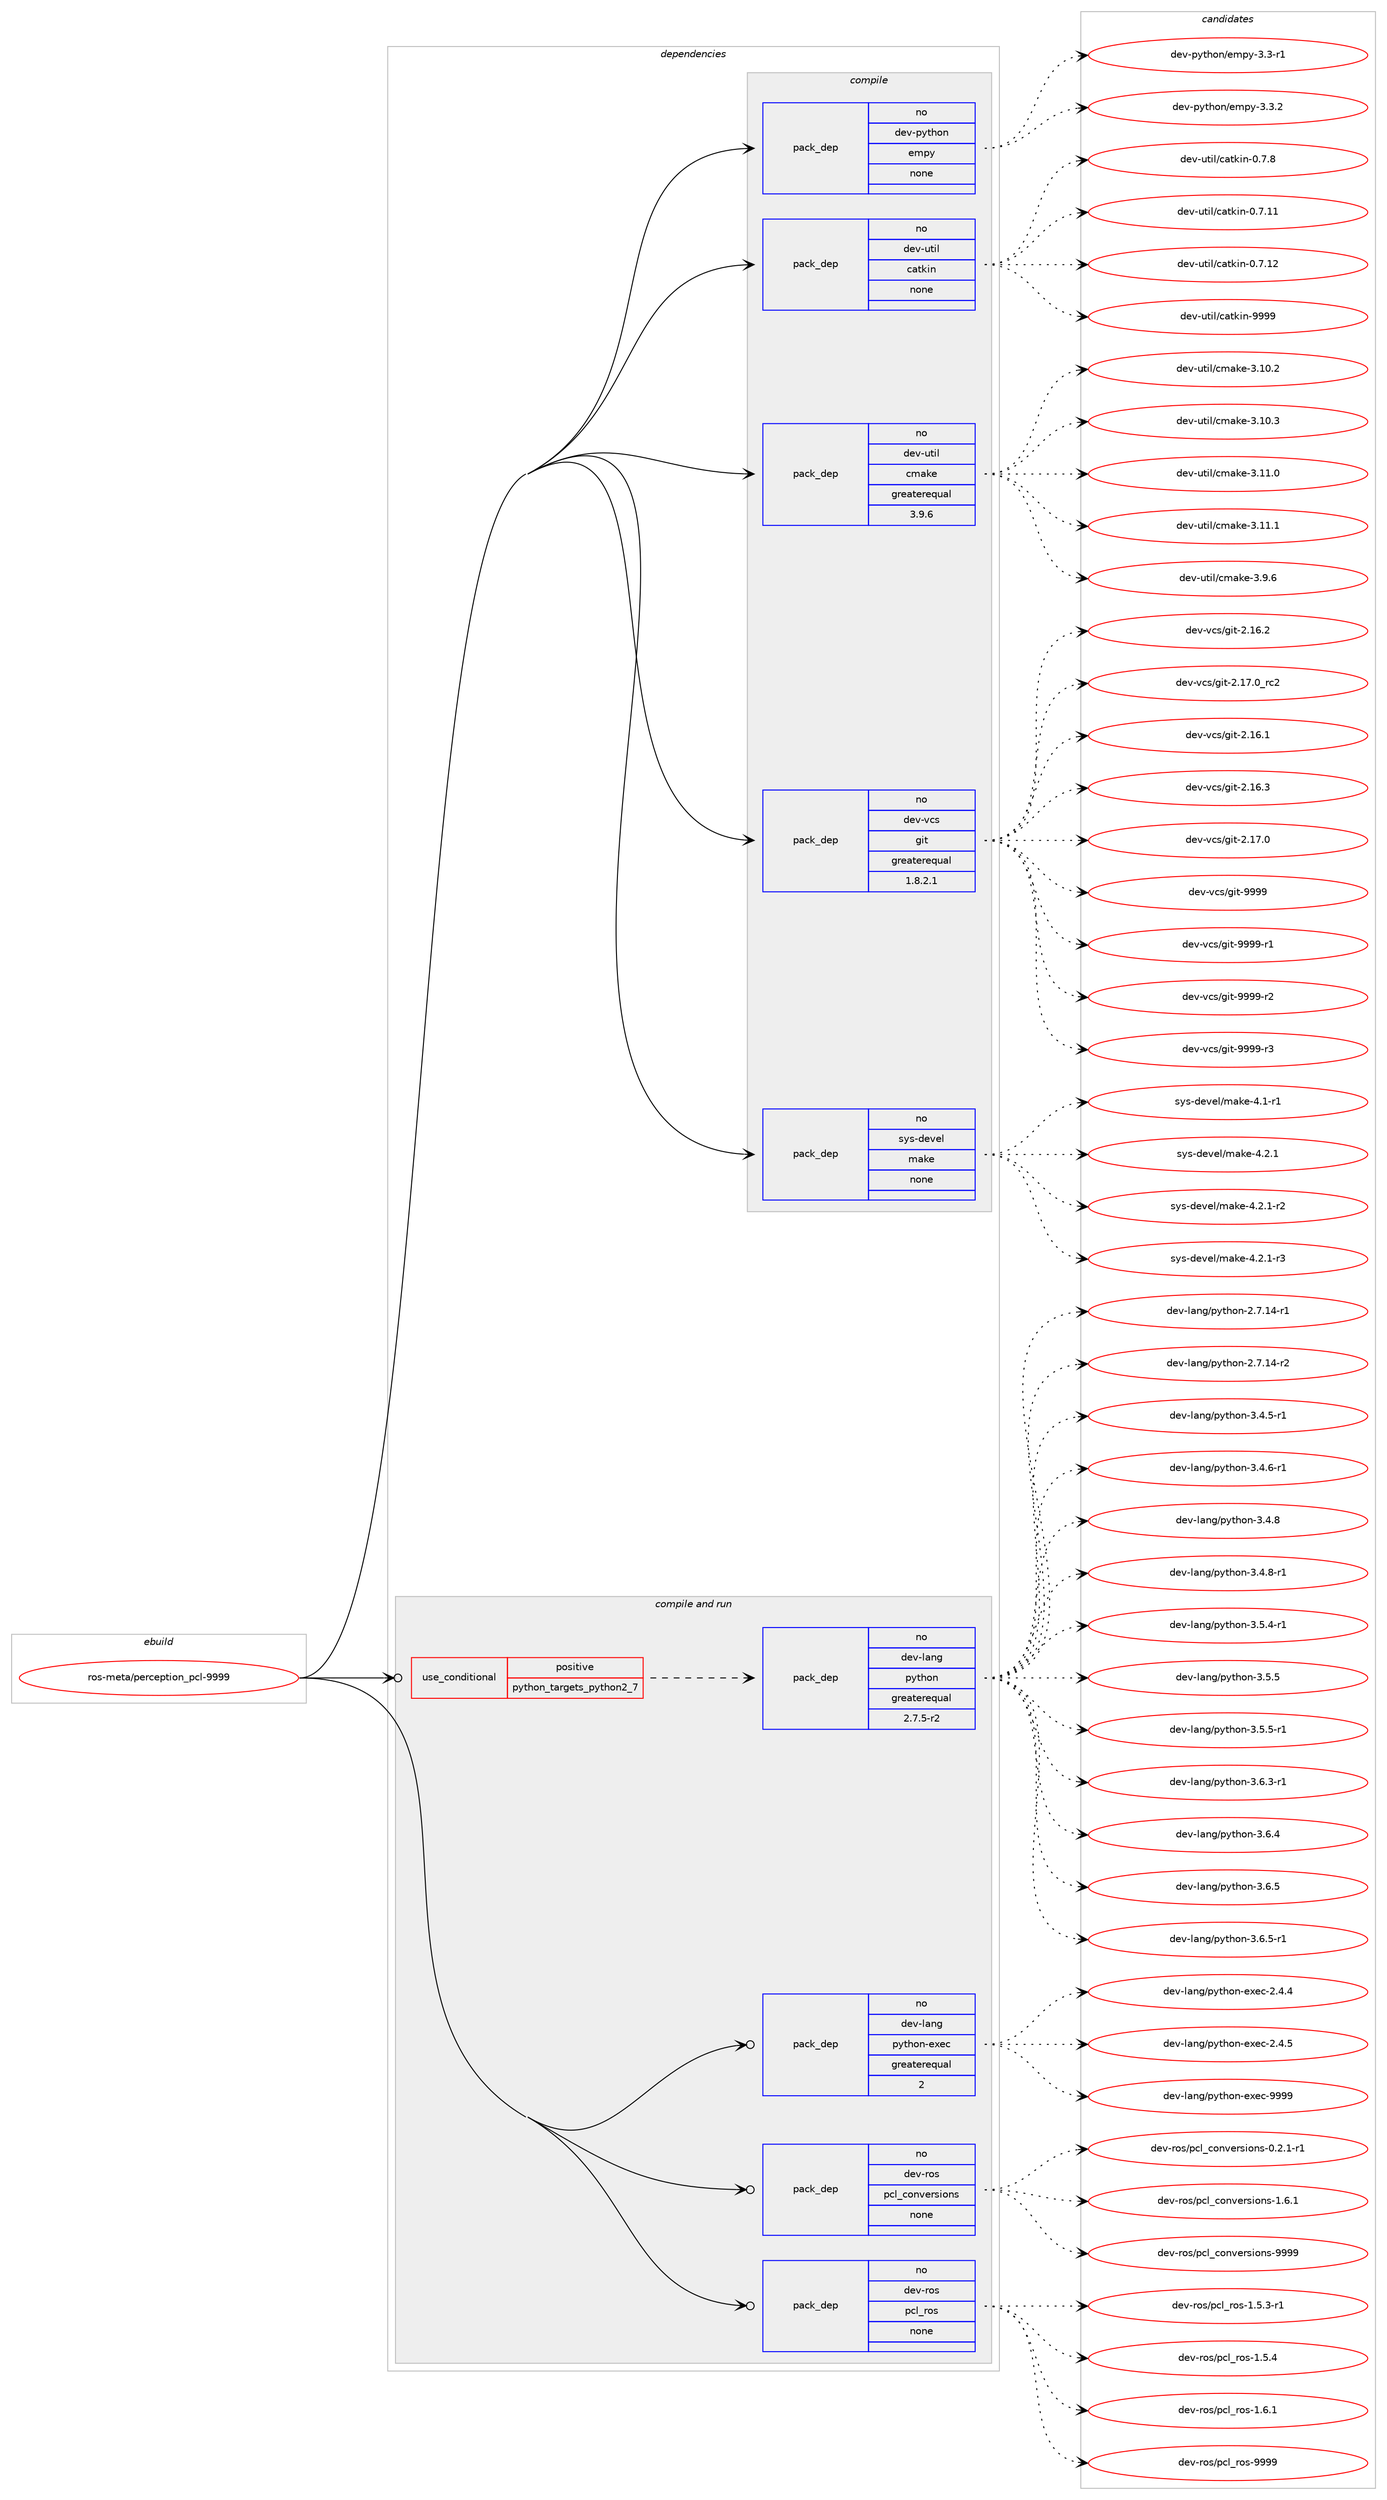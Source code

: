 digraph prolog {

# *************
# Graph options
# *************

newrank=true;
concentrate=true;
compound=true;
graph [rankdir=LR,fontname=Helvetica,fontsize=10,ranksep=1.5];#, ranksep=2.5, nodesep=0.2];
edge  [arrowhead=vee];
node  [fontname=Helvetica,fontsize=10];

# **********
# The ebuild
# **********

subgraph cluster_leftcol {
color=gray;
rank=same;
label=<<i>ebuild</i>>;
id [label="ros-meta/perception_pcl-9999", color=red, width=4, href="../ros-meta/perception_pcl-9999.svg"];
}

# ****************
# The dependencies
# ****************

subgraph cluster_midcol {
color=gray;
label=<<i>dependencies</i>>;
subgraph cluster_compile {
fillcolor="#eeeeee";
style=filled;
label=<<i>compile</i>>;
subgraph pack414 {
dependency502 [label=<<TABLE BORDER="0" CELLBORDER="1" CELLSPACING="0" CELLPADDING="4" WIDTH="220"><TR><TD ROWSPAN="6" CELLPADDING="30">pack_dep</TD></TR><TR><TD WIDTH="110">no</TD></TR><TR><TD>dev-python</TD></TR><TR><TD>empy</TD></TR><TR><TD>none</TD></TR><TR><TD></TD></TR></TABLE>>, shape=none, color=blue];
}
id:e -> dependency502:w [weight=20,style="solid",arrowhead="vee"];
subgraph pack415 {
dependency503 [label=<<TABLE BORDER="0" CELLBORDER="1" CELLSPACING="0" CELLPADDING="4" WIDTH="220"><TR><TD ROWSPAN="6" CELLPADDING="30">pack_dep</TD></TR><TR><TD WIDTH="110">no</TD></TR><TR><TD>dev-util</TD></TR><TR><TD>catkin</TD></TR><TR><TD>none</TD></TR><TR><TD></TD></TR></TABLE>>, shape=none, color=blue];
}
id:e -> dependency503:w [weight=20,style="solid",arrowhead="vee"];
subgraph pack416 {
dependency504 [label=<<TABLE BORDER="0" CELLBORDER="1" CELLSPACING="0" CELLPADDING="4" WIDTH="220"><TR><TD ROWSPAN="6" CELLPADDING="30">pack_dep</TD></TR><TR><TD WIDTH="110">no</TD></TR><TR><TD>dev-util</TD></TR><TR><TD>cmake</TD></TR><TR><TD>greaterequal</TD></TR><TR><TD>3.9.6</TD></TR></TABLE>>, shape=none, color=blue];
}
id:e -> dependency504:w [weight=20,style="solid",arrowhead="vee"];
subgraph pack417 {
dependency505 [label=<<TABLE BORDER="0" CELLBORDER="1" CELLSPACING="0" CELLPADDING="4" WIDTH="220"><TR><TD ROWSPAN="6" CELLPADDING="30">pack_dep</TD></TR><TR><TD WIDTH="110">no</TD></TR><TR><TD>dev-vcs</TD></TR><TR><TD>git</TD></TR><TR><TD>greaterequal</TD></TR><TR><TD>1.8.2.1</TD></TR></TABLE>>, shape=none, color=blue];
}
id:e -> dependency505:w [weight=20,style="solid",arrowhead="vee"];
subgraph pack418 {
dependency506 [label=<<TABLE BORDER="0" CELLBORDER="1" CELLSPACING="0" CELLPADDING="4" WIDTH="220"><TR><TD ROWSPAN="6" CELLPADDING="30">pack_dep</TD></TR><TR><TD WIDTH="110">no</TD></TR><TR><TD>sys-devel</TD></TR><TR><TD>make</TD></TR><TR><TD>none</TD></TR><TR><TD></TD></TR></TABLE>>, shape=none, color=blue];
}
id:e -> dependency506:w [weight=20,style="solid",arrowhead="vee"];
}
subgraph cluster_compileandrun {
fillcolor="#eeeeee";
style=filled;
label=<<i>compile and run</i>>;
subgraph cond85 {
dependency507 [label=<<TABLE BORDER="0" CELLBORDER="1" CELLSPACING="0" CELLPADDING="4"><TR><TD ROWSPAN="3" CELLPADDING="10">use_conditional</TD></TR><TR><TD>positive</TD></TR><TR><TD>python_targets_python2_7</TD></TR></TABLE>>, shape=none, color=red];
subgraph pack419 {
dependency508 [label=<<TABLE BORDER="0" CELLBORDER="1" CELLSPACING="0" CELLPADDING="4" WIDTH="220"><TR><TD ROWSPAN="6" CELLPADDING="30">pack_dep</TD></TR><TR><TD WIDTH="110">no</TD></TR><TR><TD>dev-lang</TD></TR><TR><TD>python</TD></TR><TR><TD>greaterequal</TD></TR><TR><TD>2.7.5-r2</TD></TR></TABLE>>, shape=none, color=blue];
}
dependency507:e -> dependency508:w [weight=20,style="dashed",arrowhead="vee"];
}
id:e -> dependency507:w [weight=20,style="solid",arrowhead="odotvee"];
subgraph pack420 {
dependency509 [label=<<TABLE BORDER="0" CELLBORDER="1" CELLSPACING="0" CELLPADDING="4" WIDTH="220"><TR><TD ROWSPAN="6" CELLPADDING="30">pack_dep</TD></TR><TR><TD WIDTH="110">no</TD></TR><TR><TD>dev-lang</TD></TR><TR><TD>python-exec</TD></TR><TR><TD>greaterequal</TD></TR><TR><TD>2</TD></TR></TABLE>>, shape=none, color=blue];
}
id:e -> dependency509:w [weight=20,style="solid",arrowhead="odotvee"];
subgraph pack421 {
dependency510 [label=<<TABLE BORDER="0" CELLBORDER="1" CELLSPACING="0" CELLPADDING="4" WIDTH="220"><TR><TD ROWSPAN="6" CELLPADDING="30">pack_dep</TD></TR><TR><TD WIDTH="110">no</TD></TR><TR><TD>dev-ros</TD></TR><TR><TD>pcl_conversions</TD></TR><TR><TD>none</TD></TR><TR><TD></TD></TR></TABLE>>, shape=none, color=blue];
}
id:e -> dependency510:w [weight=20,style="solid",arrowhead="odotvee"];
subgraph pack422 {
dependency511 [label=<<TABLE BORDER="0" CELLBORDER="1" CELLSPACING="0" CELLPADDING="4" WIDTH="220"><TR><TD ROWSPAN="6" CELLPADDING="30">pack_dep</TD></TR><TR><TD WIDTH="110">no</TD></TR><TR><TD>dev-ros</TD></TR><TR><TD>pcl_ros</TD></TR><TR><TD>none</TD></TR><TR><TD></TD></TR></TABLE>>, shape=none, color=blue];
}
id:e -> dependency511:w [weight=20,style="solid",arrowhead="odotvee"];
}
subgraph cluster_run {
fillcolor="#eeeeee";
style=filled;
label=<<i>run</i>>;
}
}

# **************
# The candidates
# **************

subgraph cluster_choices {
rank=same;
color=gray;
label=<<i>candidates</i>>;

subgraph choice414 {
color=black;
nodesep=1;
choice1001011184511212111610411111047101109112121455146514511449 [label="dev-python/empy-3.3-r1", color=red, width=4,href="../dev-python/empy-3.3-r1.svg"];
choice1001011184511212111610411111047101109112121455146514650 [label="dev-python/empy-3.3.2", color=red, width=4,href="../dev-python/empy-3.3.2.svg"];
dependency502:e -> choice1001011184511212111610411111047101109112121455146514511449:w [style=dotted,weight="100"];
dependency502:e -> choice1001011184511212111610411111047101109112121455146514650:w [style=dotted,weight="100"];
}
subgraph choice415 {
color=black;
nodesep=1;
choice10010111845117116105108479997116107105110454846554656 [label="dev-util/catkin-0.7.8", color=red, width=4,href="../dev-util/catkin-0.7.8.svg"];
choice1001011184511711610510847999711610710511045484655464949 [label="dev-util/catkin-0.7.11", color=red, width=4,href="../dev-util/catkin-0.7.11.svg"];
choice1001011184511711610510847999711610710511045484655464950 [label="dev-util/catkin-0.7.12", color=red, width=4,href="../dev-util/catkin-0.7.12.svg"];
choice100101118451171161051084799971161071051104557575757 [label="dev-util/catkin-9999", color=red, width=4,href="../dev-util/catkin-9999.svg"];
dependency503:e -> choice10010111845117116105108479997116107105110454846554656:w [style=dotted,weight="100"];
dependency503:e -> choice1001011184511711610510847999711610710511045484655464949:w [style=dotted,weight="100"];
dependency503:e -> choice1001011184511711610510847999711610710511045484655464950:w [style=dotted,weight="100"];
dependency503:e -> choice100101118451171161051084799971161071051104557575757:w [style=dotted,weight="100"];
}
subgraph choice416 {
color=black;
nodesep=1;
choice1001011184511711610510847991099710710145514649484650 [label="dev-util/cmake-3.10.2", color=red, width=4,href="../dev-util/cmake-3.10.2.svg"];
choice1001011184511711610510847991099710710145514649484651 [label="dev-util/cmake-3.10.3", color=red, width=4,href="../dev-util/cmake-3.10.3.svg"];
choice1001011184511711610510847991099710710145514649494648 [label="dev-util/cmake-3.11.0", color=red, width=4,href="../dev-util/cmake-3.11.0.svg"];
choice1001011184511711610510847991099710710145514649494649 [label="dev-util/cmake-3.11.1", color=red, width=4,href="../dev-util/cmake-3.11.1.svg"];
choice10010111845117116105108479910997107101455146574654 [label="dev-util/cmake-3.9.6", color=red, width=4,href="../dev-util/cmake-3.9.6.svg"];
dependency504:e -> choice1001011184511711610510847991099710710145514649484650:w [style=dotted,weight="100"];
dependency504:e -> choice1001011184511711610510847991099710710145514649484651:w [style=dotted,weight="100"];
dependency504:e -> choice1001011184511711610510847991099710710145514649494648:w [style=dotted,weight="100"];
dependency504:e -> choice1001011184511711610510847991099710710145514649494649:w [style=dotted,weight="100"];
dependency504:e -> choice10010111845117116105108479910997107101455146574654:w [style=dotted,weight="100"];
}
subgraph choice417 {
color=black;
nodesep=1;
choice10010111845118991154710310511645504649544650 [label="dev-vcs/git-2.16.2", color=red, width=4,href="../dev-vcs/git-2.16.2.svg"];
choice10010111845118991154710310511645504649554648951149950 [label="dev-vcs/git-2.17.0_rc2", color=red, width=4,href="../dev-vcs/git-2.17.0_rc2.svg"];
choice10010111845118991154710310511645504649544649 [label="dev-vcs/git-2.16.1", color=red, width=4,href="../dev-vcs/git-2.16.1.svg"];
choice10010111845118991154710310511645504649544651 [label="dev-vcs/git-2.16.3", color=red, width=4,href="../dev-vcs/git-2.16.3.svg"];
choice10010111845118991154710310511645504649554648 [label="dev-vcs/git-2.17.0", color=red, width=4,href="../dev-vcs/git-2.17.0.svg"];
choice1001011184511899115471031051164557575757 [label="dev-vcs/git-9999", color=red, width=4,href="../dev-vcs/git-9999.svg"];
choice10010111845118991154710310511645575757574511449 [label="dev-vcs/git-9999-r1", color=red, width=4,href="../dev-vcs/git-9999-r1.svg"];
choice10010111845118991154710310511645575757574511450 [label="dev-vcs/git-9999-r2", color=red, width=4,href="../dev-vcs/git-9999-r2.svg"];
choice10010111845118991154710310511645575757574511451 [label="dev-vcs/git-9999-r3", color=red, width=4,href="../dev-vcs/git-9999-r3.svg"];
dependency505:e -> choice10010111845118991154710310511645504649544650:w [style=dotted,weight="100"];
dependency505:e -> choice10010111845118991154710310511645504649554648951149950:w [style=dotted,weight="100"];
dependency505:e -> choice10010111845118991154710310511645504649544649:w [style=dotted,weight="100"];
dependency505:e -> choice10010111845118991154710310511645504649544651:w [style=dotted,weight="100"];
dependency505:e -> choice10010111845118991154710310511645504649554648:w [style=dotted,weight="100"];
dependency505:e -> choice1001011184511899115471031051164557575757:w [style=dotted,weight="100"];
dependency505:e -> choice10010111845118991154710310511645575757574511449:w [style=dotted,weight="100"];
dependency505:e -> choice10010111845118991154710310511645575757574511450:w [style=dotted,weight="100"];
dependency505:e -> choice10010111845118991154710310511645575757574511451:w [style=dotted,weight="100"];
}
subgraph choice418 {
color=black;
nodesep=1;
choice115121115451001011181011084710997107101455246494511449 [label="sys-devel/make-4.1-r1", color=red, width=4,href="../sys-devel/make-4.1-r1.svg"];
choice115121115451001011181011084710997107101455246504649 [label="sys-devel/make-4.2.1", color=red, width=4,href="../sys-devel/make-4.2.1.svg"];
choice1151211154510010111810110847109971071014552465046494511450 [label="sys-devel/make-4.2.1-r2", color=red, width=4,href="../sys-devel/make-4.2.1-r2.svg"];
choice1151211154510010111810110847109971071014552465046494511451 [label="sys-devel/make-4.2.1-r3", color=red, width=4,href="../sys-devel/make-4.2.1-r3.svg"];
dependency506:e -> choice115121115451001011181011084710997107101455246494511449:w [style=dotted,weight="100"];
dependency506:e -> choice115121115451001011181011084710997107101455246504649:w [style=dotted,weight="100"];
dependency506:e -> choice1151211154510010111810110847109971071014552465046494511450:w [style=dotted,weight="100"];
dependency506:e -> choice1151211154510010111810110847109971071014552465046494511451:w [style=dotted,weight="100"];
}
subgraph choice419 {
color=black;
nodesep=1;
choice100101118451089711010347112121116104111110455046554649524511449 [label="dev-lang/python-2.7.14-r1", color=red, width=4,href="../dev-lang/python-2.7.14-r1.svg"];
choice100101118451089711010347112121116104111110455046554649524511450 [label="dev-lang/python-2.7.14-r2", color=red, width=4,href="../dev-lang/python-2.7.14-r2.svg"];
choice1001011184510897110103471121211161041111104551465246534511449 [label="dev-lang/python-3.4.5-r1", color=red, width=4,href="../dev-lang/python-3.4.5-r1.svg"];
choice1001011184510897110103471121211161041111104551465246544511449 [label="dev-lang/python-3.4.6-r1", color=red, width=4,href="../dev-lang/python-3.4.6-r1.svg"];
choice100101118451089711010347112121116104111110455146524656 [label="dev-lang/python-3.4.8", color=red, width=4,href="../dev-lang/python-3.4.8.svg"];
choice1001011184510897110103471121211161041111104551465246564511449 [label="dev-lang/python-3.4.8-r1", color=red, width=4,href="../dev-lang/python-3.4.8-r1.svg"];
choice1001011184510897110103471121211161041111104551465346524511449 [label="dev-lang/python-3.5.4-r1", color=red, width=4,href="../dev-lang/python-3.5.4-r1.svg"];
choice100101118451089711010347112121116104111110455146534653 [label="dev-lang/python-3.5.5", color=red, width=4,href="../dev-lang/python-3.5.5.svg"];
choice1001011184510897110103471121211161041111104551465346534511449 [label="dev-lang/python-3.5.5-r1", color=red, width=4,href="../dev-lang/python-3.5.5-r1.svg"];
choice1001011184510897110103471121211161041111104551465446514511449 [label="dev-lang/python-3.6.3-r1", color=red, width=4,href="../dev-lang/python-3.6.3-r1.svg"];
choice100101118451089711010347112121116104111110455146544652 [label="dev-lang/python-3.6.4", color=red, width=4,href="../dev-lang/python-3.6.4.svg"];
choice100101118451089711010347112121116104111110455146544653 [label="dev-lang/python-3.6.5", color=red, width=4,href="../dev-lang/python-3.6.5.svg"];
choice1001011184510897110103471121211161041111104551465446534511449 [label="dev-lang/python-3.6.5-r1", color=red, width=4,href="../dev-lang/python-3.6.5-r1.svg"];
dependency508:e -> choice100101118451089711010347112121116104111110455046554649524511449:w [style=dotted,weight="100"];
dependency508:e -> choice100101118451089711010347112121116104111110455046554649524511450:w [style=dotted,weight="100"];
dependency508:e -> choice1001011184510897110103471121211161041111104551465246534511449:w [style=dotted,weight="100"];
dependency508:e -> choice1001011184510897110103471121211161041111104551465246544511449:w [style=dotted,weight="100"];
dependency508:e -> choice100101118451089711010347112121116104111110455146524656:w [style=dotted,weight="100"];
dependency508:e -> choice1001011184510897110103471121211161041111104551465246564511449:w [style=dotted,weight="100"];
dependency508:e -> choice1001011184510897110103471121211161041111104551465346524511449:w [style=dotted,weight="100"];
dependency508:e -> choice100101118451089711010347112121116104111110455146534653:w [style=dotted,weight="100"];
dependency508:e -> choice1001011184510897110103471121211161041111104551465346534511449:w [style=dotted,weight="100"];
dependency508:e -> choice1001011184510897110103471121211161041111104551465446514511449:w [style=dotted,weight="100"];
dependency508:e -> choice100101118451089711010347112121116104111110455146544652:w [style=dotted,weight="100"];
dependency508:e -> choice100101118451089711010347112121116104111110455146544653:w [style=dotted,weight="100"];
dependency508:e -> choice1001011184510897110103471121211161041111104551465446534511449:w [style=dotted,weight="100"];
}
subgraph choice420 {
color=black;
nodesep=1;
choice1001011184510897110103471121211161041111104510112010199455046524652 [label="dev-lang/python-exec-2.4.4", color=red, width=4,href="../dev-lang/python-exec-2.4.4.svg"];
choice1001011184510897110103471121211161041111104510112010199455046524653 [label="dev-lang/python-exec-2.4.5", color=red, width=4,href="../dev-lang/python-exec-2.4.5.svg"];
choice10010111845108971101034711212111610411111045101120101994557575757 [label="dev-lang/python-exec-9999", color=red, width=4,href="../dev-lang/python-exec-9999.svg"];
dependency509:e -> choice1001011184510897110103471121211161041111104510112010199455046524652:w [style=dotted,weight="100"];
dependency509:e -> choice1001011184510897110103471121211161041111104510112010199455046524653:w [style=dotted,weight="100"];
dependency509:e -> choice10010111845108971101034711212111610411111045101120101994557575757:w [style=dotted,weight="100"];
}
subgraph choice421 {
color=black;
nodesep=1;
choice10010111845114111115471129910895991111101181011141151051111101154548465046494511449 [label="dev-ros/pcl_conversions-0.2.1-r1", color=red, width=4,href="../dev-ros/pcl_conversions-0.2.1-r1.svg"];
choice1001011184511411111547112991089599111110118101114115105111110115454946544649 [label="dev-ros/pcl_conversions-1.6.1", color=red, width=4,href="../dev-ros/pcl_conversions-1.6.1.svg"];
choice10010111845114111115471129910895991111101181011141151051111101154557575757 [label="dev-ros/pcl_conversions-9999", color=red, width=4,href="../dev-ros/pcl_conversions-9999.svg"];
dependency510:e -> choice10010111845114111115471129910895991111101181011141151051111101154548465046494511449:w [style=dotted,weight="100"];
dependency510:e -> choice1001011184511411111547112991089599111110118101114115105111110115454946544649:w [style=dotted,weight="100"];
dependency510:e -> choice10010111845114111115471129910895991111101181011141151051111101154557575757:w [style=dotted,weight="100"];
}
subgraph choice422 {
color=black;
nodesep=1;
choice100101118451141111154711299108951141111154549465346514511449 [label="dev-ros/pcl_ros-1.5.3-r1", color=red, width=4,href="../dev-ros/pcl_ros-1.5.3-r1.svg"];
choice10010111845114111115471129910895114111115454946534652 [label="dev-ros/pcl_ros-1.5.4", color=red, width=4,href="../dev-ros/pcl_ros-1.5.4.svg"];
choice10010111845114111115471129910895114111115454946544649 [label="dev-ros/pcl_ros-1.6.1", color=red, width=4,href="../dev-ros/pcl_ros-1.6.1.svg"];
choice100101118451141111154711299108951141111154557575757 [label="dev-ros/pcl_ros-9999", color=red, width=4,href="../dev-ros/pcl_ros-9999.svg"];
dependency511:e -> choice100101118451141111154711299108951141111154549465346514511449:w [style=dotted,weight="100"];
dependency511:e -> choice10010111845114111115471129910895114111115454946534652:w [style=dotted,weight="100"];
dependency511:e -> choice10010111845114111115471129910895114111115454946544649:w [style=dotted,weight="100"];
dependency511:e -> choice100101118451141111154711299108951141111154557575757:w [style=dotted,weight="100"];
}
}

}
